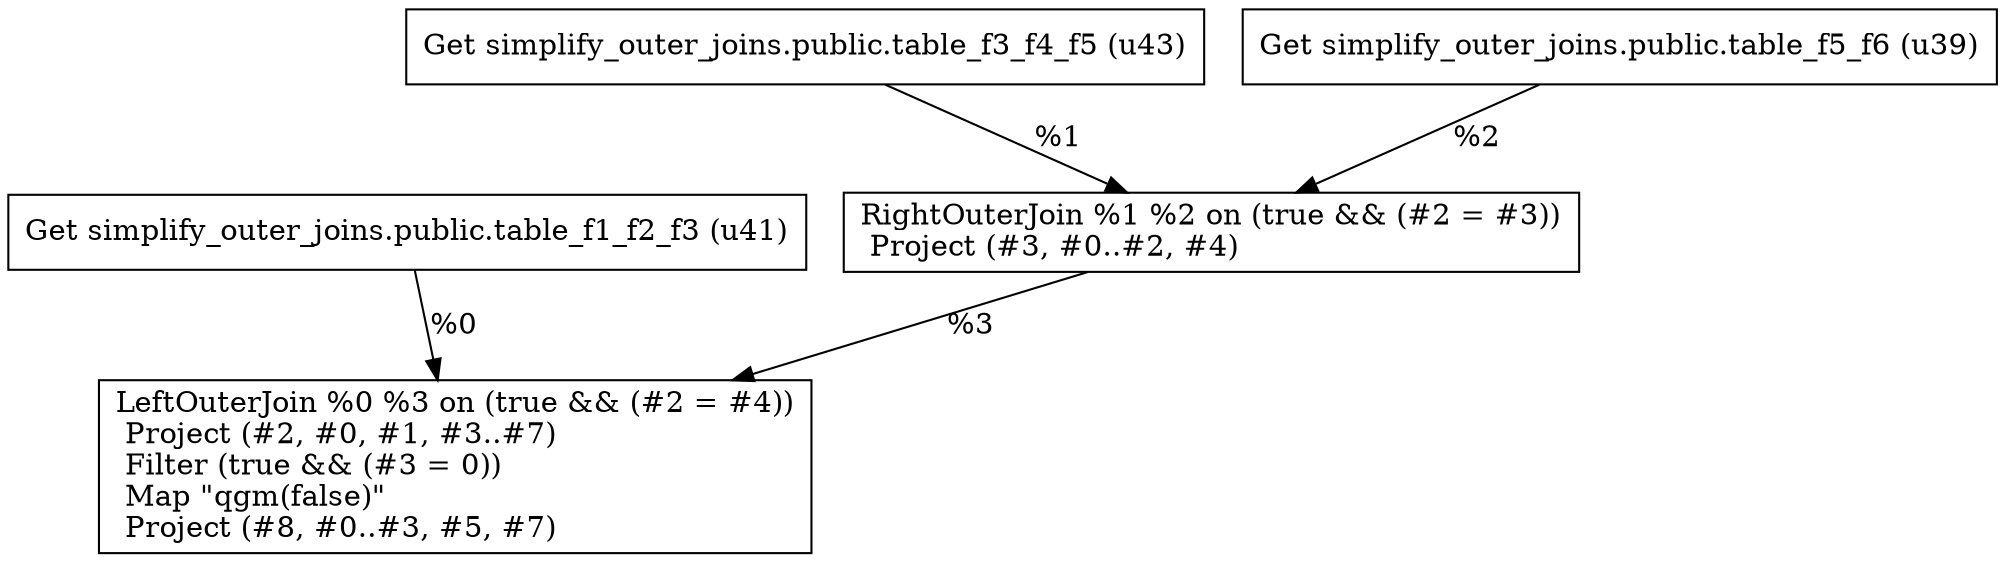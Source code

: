 digraph G {
    node0 [shape = record, label=" Get simplify_outer_joins.public.table_f1_f2_f3 (u41)\l"]
    node1 [shape = record, label=" Get simplify_outer_joins.public.table_f3_f4_f5 (u43)\l"]
    node2 [shape = record, label=" Get simplify_outer_joins.public.table_f5_f6 (u39)\l"]
    node3 [shape = record, label=" RightOuterJoin %1 %2 on (true && (#2 = #3))\l Project (#3, #0..#2, #4)\l"]
    node4 [shape = record, label=" LeftOuterJoin %0 %3 on (true && (#2 = #4))\l Project (#2, #0, #1, #3..#7)\l Filter (true && (#3 = 0))\l Map \"qgm(false)\"\l Project (#8, #0..#3, #5, #7)\l"]
    node1 -> node3 [label = "%1\l"]
    node0 -> node4 [label = "%0\l"]
    node2 -> node3 [label = "%2\l"]
    node3 -> node4 [label = "%3\l"]
}

